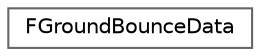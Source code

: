 digraph "Graphical Class Hierarchy"
{
 // LATEX_PDF_SIZE
  bgcolor="transparent";
  edge [fontname=Helvetica,fontsize=10,labelfontname=Helvetica,labelfontsize=10];
  node [fontname=Helvetica,fontsize=10,shape=box,height=0.2,width=0.4];
  rankdir="LR";
  Node0 [id="Node000000",label="FGroundBounceData",height=0.2,width=0.4,color="grey40", fillcolor="white", style="filled",URL="$struct_f_ground_bounce_data.html",tooltip=" "];
}
